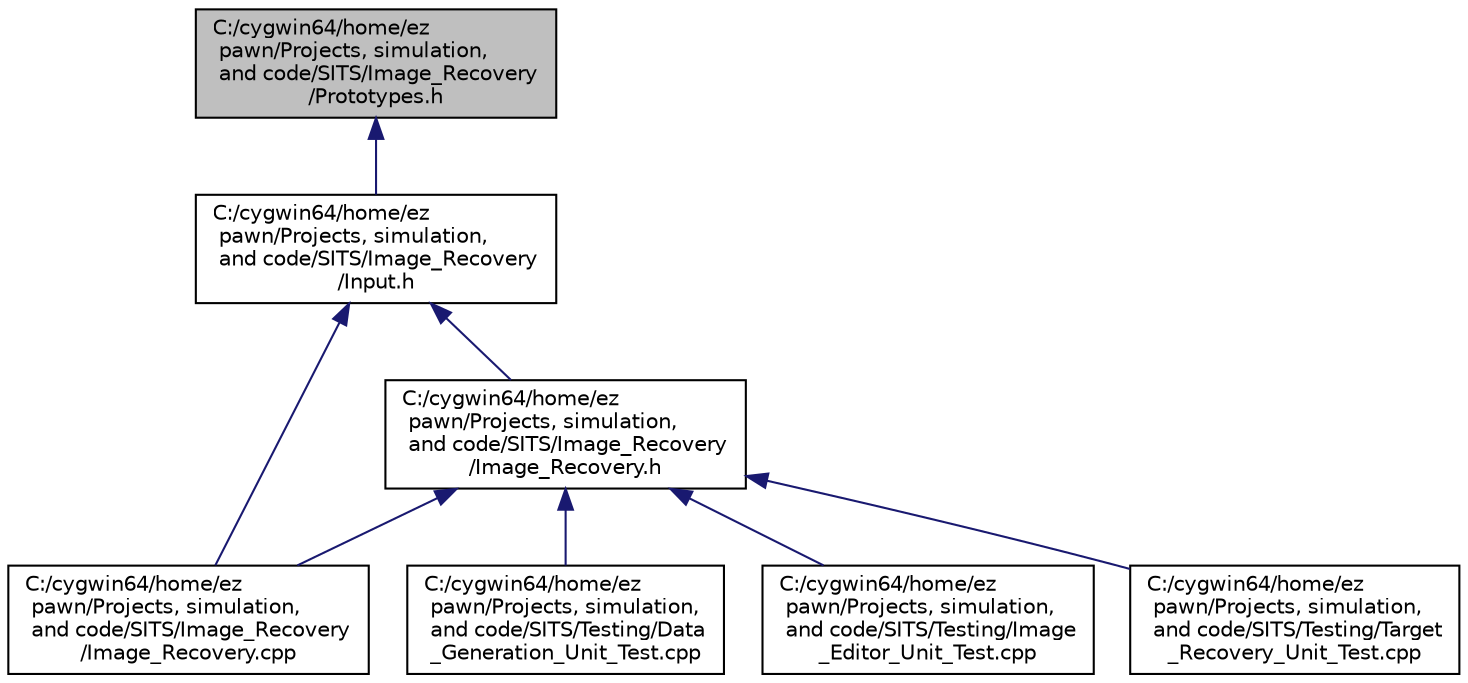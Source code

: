 digraph "C:/cygwin64/home/ez pawn/Projects, simulation, and code/SITS/Image_Recovery/Prototypes.h"
{
  edge [fontname="Helvetica",fontsize="10",labelfontname="Helvetica",labelfontsize="10"];
  node [fontname="Helvetica",fontsize="10",shape=record];
  Node8 [label="C:/cygwin64/home/ez\l pawn/Projects, simulation,\l and code/SITS/Image_Recovery\l/Prototypes.h",height=0.2,width=0.4,color="black", fillcolor="grey75", style="filled", fontcolor="black"];
  Node8 -> Node9 [dir="back",color="midnightblue",fontsize="10",style="solid"];
  Node9 [label="C:/cygwin64/home/ez\l pawn/Projects, simulation,\l and code/SITS/Image_Recovery\l/Input.h",height=0.2,width=0.4,color="black", fillcolor="white", style="filled",URL="$_image___recovery_2_input_8h.html"];
  Node9 -> Node10 [dir="back",color="midnightblue",fontsize="10",style="solid"];
  Node10 [label="C:/cygwin64/home/ez\l pawn/Projects, simulation,\l and code/SITS/Image_Recovery\l/Image_Recovery.cpp",height=0.2,width=0.4,color="black", fillcolor="white", style="filled",URL="$_image___recovery_8cpp.html"];
  Node9 -> Node11 [dir="back",color="midnightblue",fontsize="10",style="solid"];
  Node11 [label="C:/cygwin64/home/ez\l pawn/Projects, simulation,\l and code/SITS/Image_Recovery\l/Image_Recovery.h",height=0.2,width=0.4,color="black", fillcolor="white", style="filled",URL="$_image___recovery_8h.html"];
  Node11 -> Node10 [dir="back",color="midnightblue",fontsize="10",style="solid"];
  Node11 -> Node12 [dir="back",color="midnightblue",fontsize="10",style="solid"];
  Node12 [label="C:/cygwin64/home/ez\l pawn/Projects, simulation,\l and code/SITS/Testing/Data\l_Generation_Unit_Test.cpp",height=0.2,width=0.4,color="black", fillcolor="white", style="filled",URL="$_data___generation___unit___test_8cpp.html"];
  Node11 -> Node13 [dir="back",color="midnightblue",fontsize="10",style="solid"];
  Node13 [label="C:/cygwin64/home/ez\l pawn/Projects, simulation,\l and code/SITS/Testing/Image\l_Editor_Unit_Test.cpp",height=0.2,width=0.4,color="black", fillcolor="white", style="filled",URL="$_image___editor___unit___test_8cpp.html"];
  Node11 -> Node14 [dir="back",color="midnightblue",fontsize="10",style="solid"];
  Node14 [label="C:/cygwin64/home/ez\l pawn/Projects, simulation,\l and code/SITS/Testing/Target\l_Recovery_Unit_Test.cpp",height=0.2,width=0.4,color="black", fillcolor="white", style="filled",URL="$_target___recovery___unit___test_8cpp.html"];
}
